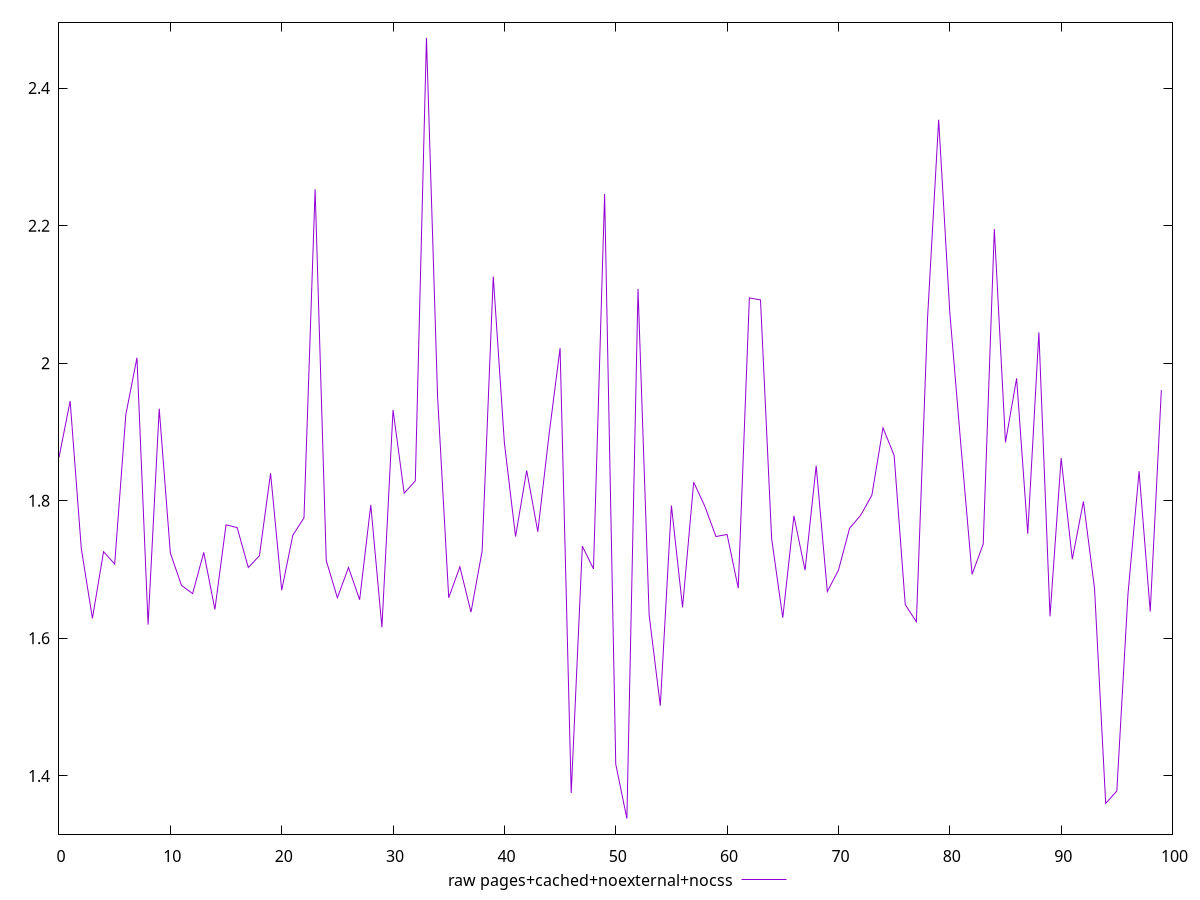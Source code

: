 $_rawPagesCachedNoexternalNocss <<EOF
1.863
1.9450000000000003
1.7309999999999999
1.629
1.726
1.7079999999999997
1.925
2.008
1.62
1.934
1.7240000000000002
1.6769999999999998
1.665
1.7249999999999999
1.6420000000000001
1.7650000000000001
1.7610000000000001
1.703
1.72
1.8399999999999999
1.67
1.7500000000000002
1.775
2.253
1.713
1.659
1.7029999999999998
1.656
1.794
1.6159999999999999
1.932
1.811
1.829
2.473
1.951
1.659
1.7040000000000002
1.6380000000000001
1.727
2.1260000000000003
1.8840000000000001
1.7479999999999998
1.8439999999999999
1.7550000000000001
1.895
2.022
1.375
1.734
1.7009999999999998
2.2459999999999996
1.417
1.338
2.108
1.634
1.502
1.7929999999999997
1.645
1.8270000000000002
1.792
1.7480000000000002
1.751
1.6729999999999998
2.0949999999999998
2.092
1.745
1.63
1.7779999999999998
1.699
1.8510000000000002
1.6680000000000001
1.6989999999999998
1.7599999999999998
1.779
1.808
1.9060000000000001
1.8659999999999999
1.649
1.624
2.065
2.354
2.074
1.8800000000000001
1.693
1.7369999999999999
2.195
1.885
1.978
1.752
2.045
1.6319999999999997
1.862
1.7149999999999999
1.799
1.672
1.36
1.378
1.6640000000000001
1.843
1.6390000000000002
1.961
EOF
set key outside below
set terminal pngcairo
set output "report_00006_2020-11-02T20-21-41.718Z/server-response-time/pages+cached+noexternal+nocss//raw.png"
set yrange [1.3153000000000001:2.4957]
plot $_rawPagesCachedNoexternalNocss title "raw pages+cached+noexternal+nocss" with line ,